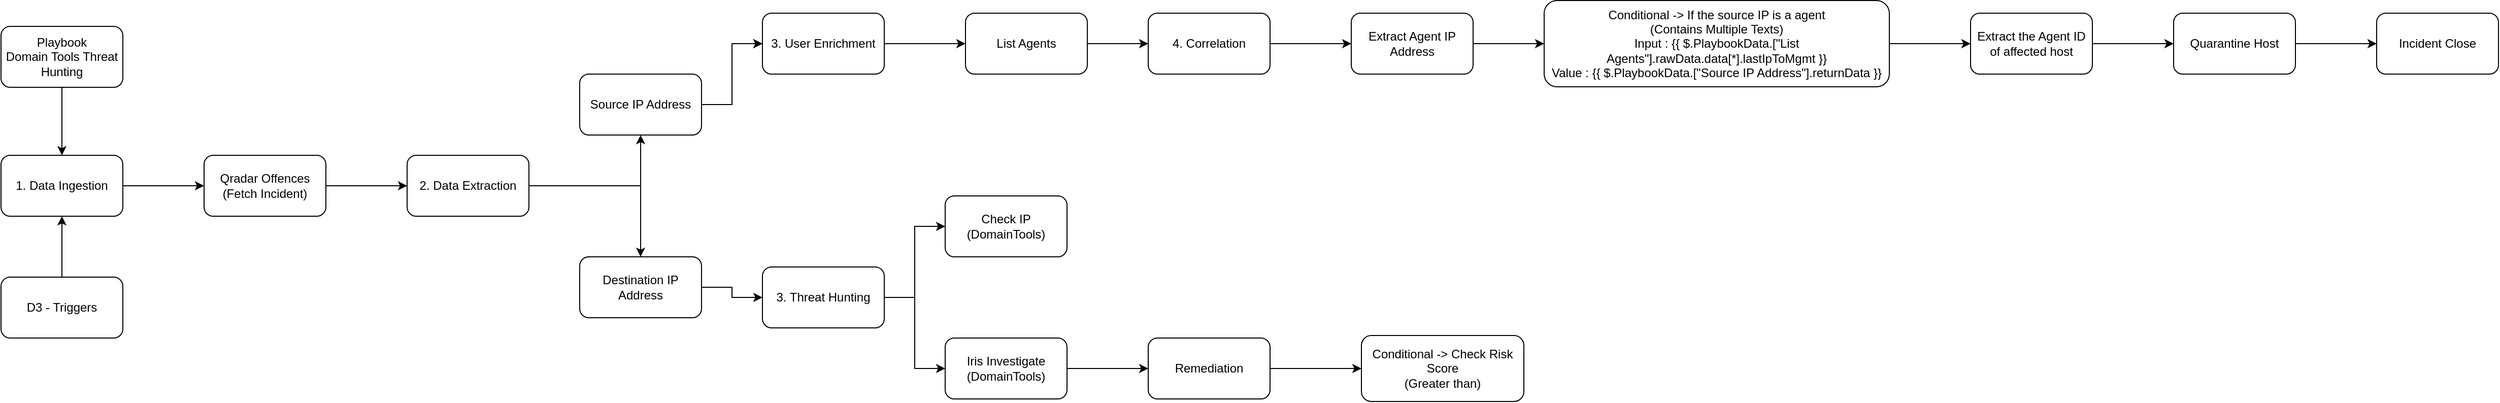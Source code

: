 <mxfile version="22.0.0" type="github">
  <diagram name="Page-1" id="wvW3ehxdYdoYtSaxa3fH">
    <mxGraphModel dx="1434" dy="790" grid="1" gridSize="10" guides="1" tooltips="1" connect="1" arrows="1" fold="1" page="1" pageScale="1" pageWidth="850" pageHeight="1100" math="0" shadow="0">
      <root>
        <mxCell id="0" />
        <mxCell id="1" parent="0" />
        <mxCell id="StfwGNy7qWY20ujgkw8x-3" value="" style="edgeStyle=orthogonalEdgeStyle;rounded=0;orthogonalLoop=1;jettySize=auto;html=1;" parent="1" source="StfwGNy7qWY20ujgkw8x-1" target="StfwGNy7qWY20ujgkw8x-2" edge="1">
          <mxGeometry relative="1" as="geometry" />
        </mxCell>
        <mxCell id="StfwGNy7qWY20ujgkw8x-1" value="1. Data Ingestion" style="rounded=1;whiteSpace=wrap;html=1;" parent="1" vertex="1">
          <mxGeometry x="40" y="190" width="120" height="60" as="geometry" />
        </mxCell>
        <mxCell id="StfwGNy7qWY20ujgkw8x-5" value="" style="edgeStyle=orthogonalEdgeStyle;rounded=0;orthogonalLoop=1;jettySize=auto;html=1;" parent="1" source="StfwGNy7qWY20ujgkw8x-2" target="StfwGNy7qWY20ujgkw8x-4" edge="1">
          <mxGeometry relative="1" as="geometry" />
        </mxCell>
        <mxCell id="StfwGNy7qWY20ujgkw8x-2" value="Qradar Offences&lt;br&gt;(Fetch Incident)" style="whiteSpace=wrap;html=1;rounded=1;" parent="1" vertex="1">
          <mxGeometry x="240" y="190" width="120" height="60" as="geometry" />
        </mxCell>
        <mxCell id="StfwGNy7qWY20ujgkw8x-7" value="" style="edgeStyle=orthogonalEdgeStyle;rounded=0;orthogonalLoop=1;jettySize=auto;html=1;" parent="1" source="StfwGNy7qWY20ujgkw8x-4" target="StfwGNy7qWY20ujgkw8x-6" edge="1">
          <mxGeometry relative="1" as="geometry" />
        </mxCell>
        <mxCell id="StfwGNy7qWY20ujgkw8x-9" value="" style="edgeStyle=orthogonalEdgeStyle;rounded=0;orthogonalLoop=1;jettySize=auto;html=1;" parent="1" source="StfwGNy7qWY20ujgkw8x-4" target="StfwGNy7qWY20ujgkw8x-8" edge="1">
          <mxGeometry relative="1" as="geometry" />
        </mxCell>
        <mxCell id="StfwGNy7qWY20ujgkw8x-4" value="2. Data Extraction" style="whiteSpace=wrap;html=1;rounded=1;" parent="1" vertex="1">
          <mxGeometry x="440" y="190" width="120" height="60" as="geometry" />
        </mxCell>
        <mxCell id="QZf3iz8cE-q2q2WU4exR-6" value="" style="edgeStyle=orthogonalEdgeStyle;rounded=0;orthogonalLoop=1;jettySize=auto;html=1;" edge="1" parent="1" source="StfwGNy7qWY20ujgkw8x-6" target="QZf3iz8cE-q2q2WU4exR-5">
          <mxGeometry relative="1" as="geometry" />
        </mxCell>
        <mxCell id="StfwGNy7qWY20ujgkw8x-6" value="Destination IP Address" style="whiteSpace=wrap;html=1;rounded=1;" parent="1" vertex="1">
          <mxGeometry x="610" y="290" width="120" height="60" as="geometry" />
        </mxCell>
        <mxCell id="StfwGNy7qWY20ujgkw8x-11" value="" style="edgeStyle=orthogonalEdgeStyle;rounded=0;orthogonalLoop=1;jettySize=auto;html=1;" parent="1" source="StfwGNy7qWY20ujgkw8x-8" target="StfwGNy7qWY20ujgkw8x-10" edge="1">
          <mxGeometry relative="1" as="geometry" />
        </mxCell>
        <mxCell id="StfwGNy7qWY20ujgkw8x-12" value="" style="edgeStyle=orthogonalEdgeStyle;rounded=0;orthogonalLoop=1;jettySize=auto;html=1;" parent="1" source="StfwGNy7qWY20ujgkw8x-8" target="StfwGNy7qWY20ujgkw8x-10" edge="1">
          <mxGeometry relative="1" as="geometry" />
        </mxCell>
        <mxCell id="StfwGNy7qWY20ujgkw8x-8" value="Source IP Address" style="whiteSpace=wrap;html=1;rounded=1;" parent="1" vertex="1">
          <mxGeometry x="610" y="110" width="120" height="60" as="geometry" />
        </mxCell>
        <mxCell id="StfwGNy7qWY20ujgkw8x-14" value="" style="edgeStyle=orthogonalEdgeStyle;rounded=0;orthogonalLoop=1;jettySize=auto;html=1;" parent="1" source="StfwGNy7qWY20ujgkw8x-10" target="StfwGNy7qWY20ujgkw8x-13" edge="1">
          <mxGeometry relative="1" as="geometry" />
        </mxCell>
        <mxCell id="StfwGNy7qWY20ujgkw8x-10" value="3. User Enrichment" style="whiteSpace=wrap;html=1;rounded=1;" parent="1" vertex="1">
          <mxGeometry x="790" y="50" width="120" height="60" as="geometry" />
        </mxCell>
        <mxCell id="StfwGNy7qWY20ujgkw8x-16" value="" style="edgeStyle=orthogonalEdgeStyle;rounded=0;orthogonalLoop=1;jettySize=auto;html=1;" parent="1" source="StfwGNy7qWY20ujgkw8x-13" target="StfwGNy7qWY20ujgkw8x-15" edge="1">
          <mxGeometry relative="1" as="geometry" />
        </mxCell>
        <mxCell id="StfwGNy7qWY20ujgkw8x-13" value="List Agents" style="whiteSpace=wrap;html=1;rounded=1;" parent="1" vertex="1">
          <mxGeometry x="990" y="50" width="120" height="60" as="geometry" />
        </mxCell>
        <mxCell id="StfwGNy7qWY20ujgkw8x-18" value="" style="edgeStyle=orthogonalEdgeStyle;rounded=0;orthogonalLoop=1;jettySize=auto;html=1;" parent="1" source="StfwGNy7qWY20ujgkw8x-15" target="StfwGNy7qWY20ujgkw8x-17" edge="1">
          <mxGeometry relative="1" as="geometry" />
        </mxCell>
        <mxCell id="StfwGNy7qWY20ujgkw8x-15" value="4. Correlation" style="whiteSpace=wrap;html=1;rounded=1;" parent="1" vertex="1">
          <mxGeometry x="1170" y="50" width="120" height="60" as="geometry" />
        </mxCell>
        <mxCell id="StfwGNy7qWY20ujgkw8x-20" value="" style="edgeStyle=orthogonalEdgeStyle;rounded=0;orthogonalLoop=1;jettySize=auto;html=1;" parent="1" source="StfwGNy7qWY20ujgkw8x-17" target="StfwGNy7qWY20ujgkw8x-19" edge="1">
          <mxGeometry relative="1" as="geometry" />
        </mxCell>
        <mxCell id="StfwGNy7qWY20ujgkw8x-17" value="Extract Agent IP Address" style="whiteSpace=wrap;html=1;rounded=1;" parent="1" vertex="1">
          <mxGeometry x="1370" y="50" width="120" height="60" as="geometry" />
        </mxCell>
        <mxCell id="StfwGNy7qWY20ujgkw8x-22" value="" style="edgeStyle=orthogonalEdgeStyle;rounded=0;orthogonalLoop=1;jettySize=auto;html=1;" parent="1" source="StfwGNy7qWY20ujgkw8x-19" target="StfwGNy7qWY20ujgkw8x-21" edge="1">
          <mxGeometry relative="1" as="geometry" />
        </mxCell>
        <mxCell id="StfwGNy7qWY20ujgkw8x-19" value="Conditional -&amp;gt; If the source IP is a agent&lt;br&gt;(Contains Multiple Texts)&lt;br&gt;Input :&amp;nbsp;{{ $.PlaybookData.[&quot;List Agents&quot;].rawData.data[*].lastIpToMgmt }}&lt;br&gt;Value : {{ $.PlaybookData.[&quot;Source IP Address&quot;].returnData }}" style="whiteSpace=wrap;html=1;rounded=1;" parent="1" vertex="1">
          <mxGeometry x="1560" y="37.5" width="340" height="85" as="geometry" />
        </mxCell>
        <mxCell id="StfwGNy7qWY20ujgkw8x-24" value="" style="edgeStyle=orthogonalEdgeStyle;rounded=0;orthogonalLoop=1;jettySize=auto;html=1;" parent="1" source="StfwGNy7qWY20ujgkw8x-21" target="StfwGNy7qWY20ujgkw8x-23" edge="1">
          <mxGeometry relative="1" as="geometry" />
        </mxCell>
        <mxCell id="StfwGNy7qWY20ujgkw8x-21" value="Extract the Agent ID of affected host" style="whiteSpace=wrap;html=1;rounded=1;" parent="1" vertex="1">
          <mxGeometry x="1980" y="50" width="120" height="60" as="geometry" />
        </mxCell>
        <mxCell id="StfwGNy7qWY20ujgkw8x-26" value="" style="edgeStyle=orthogonalEdgeStyle;rounded=0;orthogonalLoop=1;jettySize=auto;html=1;" parent="1" source="StfwGNy7qWY20ujgkw8x-23" target="StfwGNy7qWY20ujgkw8x-25" edge="1">
          <mxGeometry relative="1" as="geometry" />
        </mxCell>
        <mxCell id="StfwGNy7qWY20ujgkw8x-23" value="Quarantine Host" style="whiteSpace=wrap;html=1;rounded=1;" parent="1" vertex="1">
          <mxGeometry x="2180" y="50" width="120" height="60" as="geometry" />
        </mxCell>
        <mxCell id="StfwGNy7qWY20ujgkw8x-25" value="Incident Close" style="whiteSpace=wrap;html=1;rounded=1;" parent="1" vertex="1">
          <mxGeometry x="2380" y="50" width="120" height="60" as="geometry" />
        </mxCell>
        <mxCell id="QZf3iz8cE-q2q2WU4exR-2" value="" style="edgeStyle=orthogonalEdgeStyle;rounded=0;orthogonalLoop=1;jettySize=auto;html=1;" edge="1" parent="1" source="QZf3iz8cE-q2q2WU4exR-1" target="StfwGNy7qWY20ujgkw8x-1">
          <mxGeometry relative="1" as="geometry" />
        </mxCell>
        <mxCell id="QZf3iz8cE-q2q2WU4exR-1" value="Playbook&lt;br&gt;Domain Tools Threat Hunting" style="rounded=1;whiteSpace=wrap;html=1;" vertex="1" parent="1">
          <mxGeometry x="40" y="63" width="120" height="60" as="geometry" />
        </mxCell>
        <mxCell id="QZf3iz8cE-q2q2WU4exR-4" value="" style="edgeStyle=orthogonalEdgeStyle;rounded=0;orthogonalLoop=1;jettySize=auto;html=1;" edge="1" parent="1" source="QZf3iz8cE-q2q2WU4exR-3" target="StfwGNy7qWY20ujgkw8x-1">
          <mxGeometry relative="1" as="geometry" />
        </mxCell>
        <mxCell id="QZf3iz8cE-q2q2WU4exR-3" value="D3 - Triggers" style="rounded=1;whiteSpace=wrap;html=1;" vertex="1" parent="1">
          <mxGeometry x="40" y="310" width="120" height="60" as="geometry" />
        </mxCell>
        <mxCell id="QZf3iz8cE-q2q2WU4exR-12" style="edgeStyle=orthogonalEdgeStyle;rounded=0;orthogonalLoop=1;jettySize=auto;html=1;entryX=0;entryY=0.5;entryDx=0;entryDy=0;" edge="1" parent="1" source="QZf3iz8cE-q2q2WU4exR-5" target="QZf3iz8cE-q2q2WU4exR-14">
          <mxGeometry relative="1" as="geometry">
            <mxPoint x="970" y="365" as="targetPoint" />
          </mxGeometry>
        </mxCell>
        <mxCell id="QZf3iz8cE-q2q2WU4exR-15" style="edgeStyle=orthogonalEdgeStyle;rounded=0;orthogonalLoop=1;jettySize=auto;html=1;entryX=0;entryY=0.5;entryDx=0;entryDy=0;" edge="1" parent="1" source="QZf3iz8cE-q2q2WU4exR-5" target="QZf3iz8cE-q2q2WU4exR-7">
          <mxGeometry relative="1" as="geometry" />
        </mxCell>
        <mxCell id="QZf3iz8cE-q2q2WU4exR-5" value="3. Threat Hunting" style="whiteSpace=wrap;html=1;rounded=1;" vertex="1" parent="1">
          <mxGeometry x="790" y="300" width="120" height="60" as="geometry" />
        </mxCell>
        <mxCell id="QZf3iz8cE-q2q2WU4exR-7" value="Check IP&lt;br&gt;(DomainTools)" style="whiteSpace=wrap;html=1;rounded=1;" vertex="1" parent="1">
          <mxGeometry x="970" y="230" width="120" height="60" as="geometry" />
        </mxCell>
        <mxCell id="QZf3iz8cE-q2q2WU4exR-17" value="" style="edgeStyle=orthogonalEdgeStyle;rounded=0;orthogonalLoop=1;jettySize=auto;html=1;" edge="1" parent="1" source="QZf3iz8cE-q2q2WU4exR-14" target="QZf3iz8cE-q2q2WU4exR-16">
          <mxGeometry relative="1" as="geometry" />
        </mxCell>
        <mxCell id="QZf3iz8cE-q2q2WU4exR-14" value="Iris Investigate&lt;br&gt;(DomainTools)" style="rounded=1;whiteSpace=wrap;html=1;" vertex="1" parent="1">
          <mxGeometry x="970" y="370" width="120" height="60" as="geometry" />
        </mxCell>
        <mxCell id="QZf3iz8cE-q2q2WU4exR-19" value="" style="edgeStyle=orthogonalEdgeStyle;rounded=0;orthogonalLoop=1;jettySize=auto;html=1;" edge="1" parent="1" source="QZf3iz8cE-q2q2WU4exR-16" target="QZf3iz8cE-q2q2WU4exR-18">
          <mxGeometry relative="1" as="geometry" />
        </mxCell>
        <mxCell id="QZf3iz8cE-q2q2WU4exR-16" value="Remediation" style="whiteSpace=wrap;html=1;rounded=1;" vertex="1" parent="1">
          <mxGeometry x="1170" y="370" width="120" height="60" as="geometry" />
        </mxCell>
        <mxCell id="QZf3iz8cE-q2q2WU4exR-18" value="Conditional -&amp;gt; Check Risk Score&lt;br style=&quot;border-color: var(--border-color);&quot;&gt;(Greater than)&lt;br style=&quot;border-color: var(--border-color);&quot;&gt;" style="whiteSpace=wrap;html=1;rounded=1;" vertex="1" parent="1">
          <mxGeometry x="1380" y="367.5" width="160" height="65" as="geometry" />
        </mxCell>
      </root>
    </mxGraphModel>
  </diagram>
</mxfile>
